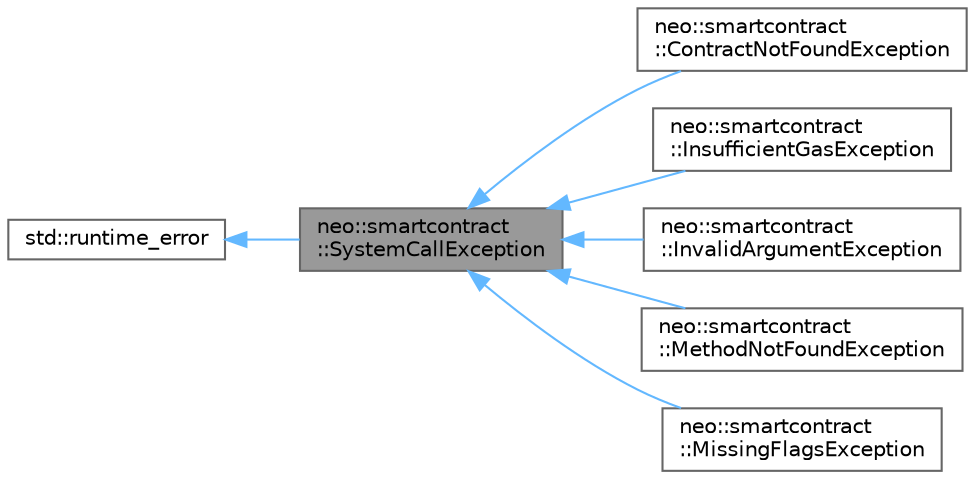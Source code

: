 digraph "neo::smartcontract::SystemCallException"
{
 // LATEX_PDF_SIZE
  bgcolor="transparent";
  edge [fontname=Helvetica,fontsize=10,labelfontname=Helvetica,labelfontsize=10];
  node [fontname=Helvetica,fontsize=10,shape=box,height=0.2,width=0.4];
  rankdir="LR";
  Node1 [id="Node000001",label="neo::smartcontract\l::SystemCallException",height=0.2,width=0.4,color="gray40", fillcolor="grey60", style="filled", fontcolor="black",tooltip="Exception thrown when a system call fails."];
  Node2 -> Node1 [id="edge1_Node000001_Node000002",dir="back",color="steelblue1",style="solid",tooltip=" "];
  Node2 [id="Node000002",label="std::runtime_error",height=0.2,width=0.4,color="gray40", fillcolor="white", style="filled",tooltip=" "];
  Node1 -> Node3 [id="edge2_Node000001_Node000003",dir="back",color="steelblue1",style="solid",tooltip=" "];
  Node3 [id="Node000003",label="neo::smartcontract\l::ContractNotFoundException",height=0.2,width=0.4,color="gray40", fillcolor="white", style="filled",URL="$classneo_1_1smartcontract_1_1_contract_not_found_exception.html",tooltip="Exception thrown when a system call is invoked with an invalid contract."];
  Node1 -> Node4 [id="edge3_Node000001_Node000004",dir="back",color="steelblue1",style="solid",tooltip=" "];
  Node4 [id="Node000004",label="neo::smartcontract\l::InsufficientGasException",height=0.2,width=0.4,color="gray40", fillcolor="white", style="filled",URL="$classneo_1_1smartcontract_1_1_insufficient_gas_exception.html",tooltip="Exception thrown when a system call is invoked with insufficient gas."];
  Node1 -> Node5 [id="edge4_Node000001_Node000005",dir="back",color="steelblue1",style="solid",tooltip=" "];
  Node5 [id="Node000005",label="neo::smartcontract\l::InvalidArgumentException",height=0.2,width=0.4,color="gray40", fillcolor="white", style="filled",URL="$classneo_1_1smartcontract_1_1_invalid_argument_exception.html",tooltip="Exception thrown when a system call is invoked with invalid arguments."];
  Node1 -> Node6 [id="edge5_Node000001_Node000006",dir="back",color="steelblue1",style="solid",tooltip=" "];
  Node6 [id="Node000006",label="neo::smartcontract\l::MethodNotFoundException",height=0.2,width=0.4,color="gray40", fillcolor="white", style="filled",URL="$classneo_1_1smartcontract_1_1_method_not_found_exception.html",tooltip="Exception thrown when a system call is invoked with an invalid method."];
  Node1 -> Node7 [id="edge6_Node000001_Node000007",dir="back",color="steelblue1",style="solid",tooltip=" "];
  Node7 [id="Node000007",label="neo::smartcontract\l::MissingFlagsException",height=0.2,width=0.4,color="gray40", fillcolor="white", style="filled",URL="$classneo_1_1smartcontract_1_1_missing_flags_exception.html",tooltip="Exception thrown when a system call is invoked without the required flags."];
}
